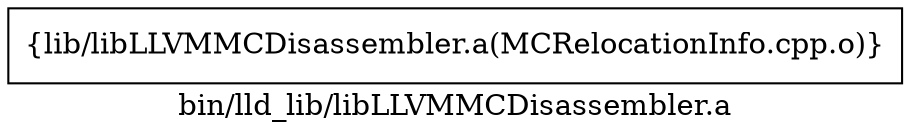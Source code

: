 digraph "bin/lld_lib/libLLVMMCDisassembler.a" {
	label="bin/lld_lib/libLLVMMCDisassembler.a";
	rankdir=LR;

	Node0x55fd7b80c3f8 [shape=record,shape=box,group=0,label="{lib/libLLVMMCDisassembler.a(MCRelocationInfo.cpp.o)}"];
}

